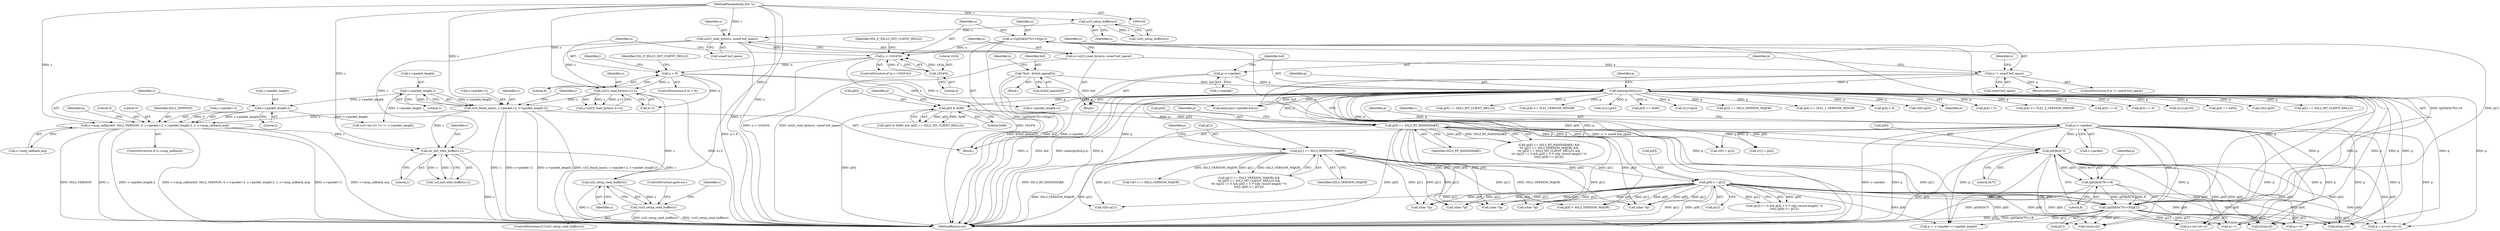 digraph "0_openssl_26a59d9b46574e457870197dffa802871b4c8fc7_0@API" {
"1001097" [label="(Call,ssl3_setup_read_buffer(s))"];
"1001076" [label="(Call,ssl_init_wbio_buffer(s,1))"];
"1000796" [label="(Call,s->msg_callback(0, SSL2_VERSION, 0, s->packet+2, s->packet_length-2, s, s->msg_callback_arg))"];
"1000805" [label="(Call,s->packet_length-2)"];
"1000787" [label="(Call,s->packet_length-2)"];
"1000780" [label="(Call,ssl3_finish_mac(s, s->packet+2, s->packet_length-2))"];
"1000769" [label="(Call,ssl23_read_bytes(s,n+2))"];
"1000197" [label="(Call,ssl23_read_bytes(s, sizeof buf_space))"];
"1000192" [label="(Call,ssl3_setup_buffers(s))"];
"1000146" [label="(MethodParameterIn,SSL *s)"];
"1000759" [label="(Call,n < 9)"];
"1000748" [label="(Call,n > (1024*4))"];
"1000734" [label="(Call,n=((p[0]&0x7f)<<8)|p[1])"];
"1000736" [label="(Call,((p[0]&0x7f)<<8)|p[1])"];
"1000737" [label="(Call,(p[0]&0x7f)<<8)"];
"1000738" [label="(Call,p[0]&0x7f)"];
"1000715" [label="(Call,p=s->packet)"];
"1000219" [label="(Call,p[0] & 0x80)"];
"1000213" [label="(Call,memcpy(buf,p,n))"];
"1000150" [label="(Call,*buf= &(buf_space[0]))"];
"1000208" [label="(Call,p=s->packet)"];
"1000202" [label="(Call,n != sizeof buf_space)"];
"1000195" [label="(Call,n=ssl23_read_bytes(s, sizeof buf_space))"];
"1000428" [label="(Call,p[0] == SSL3_RT_HANDSHAKE)"];
"1000434" [label="(Call,p[1] == SSL3_VERSION_MAJOR)"];
"1000457" [label="(Call,p[9] >= p[1])"];
"1000750" [label="(Call,1024*4)"];
"1001096" [label="(Call,!ssl3_setup_read_buffer(s))"];
"1000782" [label="(Call,s->packet+2)"];
"1000458" [label="(Call,p[9])"];
"1000461" [label="(Call,p[1])"];
"1000192" [label="(Call,ssl3_setup_buffers(s))"];
"1000796" [label="(Call,s->msg_callback(0, SSL2_VERSION, 0, s->packet+2, s->packet_length-2, s, s->msg_callback_arg))"];
"1000739" [label="(Call,p[0])"];
"1000720" [label="(Call,v[0] = p[3])"];
"1001095" [label="(ControlStructure,if (!ssl3_setup_read_buffer(s)))"];
"1000825" [label="(Call,n2s(p,sil))"];
"1001114" [label="(Call,memcpy(s->packet,buf,n))"];
"1000219" [label="(Call,p[0] & 0x80)"];
"1000199" [label="(Call,sizeof buf_space)"];
"1000792" [label="(ControlStructure,if (s->msg_callback))"];
"1000759" [label="(Call,n < 9)"];
"1000445" [label="(Call,(p[3] == 0 && p[4] < 5 /* silly record length? */)\n\t\t\t\t|| (p[9] >= p[1]))"];
"1001000" [label="(Call,p++)"];
"1001078" [label="(Literal,1)"];
"1000208" [label="(Call,p=s->packet)"];
"1000737" [label="(Call,(p[0]&0x7f)<<8)"];
"1000819" [label="(Call,p+=5)"];
"1000432" [label="(Identifier,SSL3_RT_HANDSHAKE)"];
"1000202" [label="(Call,n != sizeof buf_space)"];
"1000440" [label="(Call,p[5] == SSL3_MT_CLIENT_HELLO)"];
"1000760" [label="(Identifier,n)"];
"1000166" [label="(Identifier,n)"];
"1000985" [label="(Call,p <  s->packet+s->packet_length)"];
"1000809" [label="(Literal,2)"];
"1000290" [label="(Call,p[4] >= TLS1_VERSION_MINOR)"];
"1000435" [label="(Call,p[1])"];
"1000722" [label="(Identifier,v)"];
"1000250" [label="(Call,v[1]=p[4])"];
"1001080" [label="(Call,s->packet_length=n)"];
"1000232" [label="(Call,p[3] == 0x00)"];
"1000781" [label="(Identifier,s)"];
"1000794" [label="(Identifier,s)"];
"1000770" [label="(Identifier,s)"];
"1000764" [label="(Identifier,SSL_F_SSL23_GET_CLIENT_HELLO)"];
"1000716" [label="(Identifier,p)"];
"1000743" [label="(Literal,8)"];
"1000977" [label="(Call,p+csl+sil+cl)"];
"1000811" [label="(Call,s->msg_callback_arg)"];
"1000676" [label="(Call,(char *)p)"];
"1000180" [label="(Block,)"];
"1000457" [label="(Call,p[9] >= p[1])"];
"1000282" [label="(Call,v[1]=p[4])"];
"1000269" [label="(Call,p[3] == SSL3_VERSION_MAJOR)"];
"1001098" [label="(Identifier,s)"];
"1000323" [label="(Call,p[4] >= TLS1_1_VERSION_MINOR)"];
"1000736" [label="(Call,((p[0]&0x7f)<<8)|p[1])"];
"1000151" [label="(Identifier,buf)"];
"1000715" [label="(Call,p=s->packet)"];
"1000479" [label="(Call,p[4] < 6)"];
"1000788" [label="(Call,s->packet_length)"];
"1000747" [label="(ControlStructure,if (n > (1024*4)))"];
"1000644" [label="(Call,(char *)p)"];
"1000791" [label="(Literal,2)"];
"1000755" [label="(Identifier,SSL_F_SSL23_GET_CLIENT_HELLO)"];
"1000744" [label="(Call,p[1])"];
"1000223" [label="(Literal,0x80)"];
"1000465" [label="(Call,v[0]=p[1])"];
"1000768" [label="(Identifier,j)"];
"1000204" [label="(Call,sizeof buf_space)"];
"1000429" [label="(Call,p[0])"];
"1000215" [label="(Identifier,p)"];
"1000738" [label="(Call,p[0]&0x7f)"];
"1000748" [label="(Call,n > (1024*4))"];
"1000711" [label="(Block,)"];
"1000734" [label="(Call,n=((p[0]&0x7f)<<8)|p[1])"];
"1000661" [label="(Call,(char *)p)"];
"1000243" [label="(Call,v[0]=p[3])"];
"1000147" [label="(Block,)"];
"1000216" [label="(Identifier,n)"];
"1000822" [label="(Call,n2s(p,csl))"];
"1000452" [label="(Call,p[4] < 5)"];
"1001099" [label="(ControlStructure,goto err;)"];
"1000815" [label="(Identifier,p)"];
"1001076" [label="(Call,ssl_init_wbio_buffer(s,1))"];
"1001075" [label="(Call,!ssl_init_wbio_buffer(s,1))"];
"1000750" [label="(Call,1024*4)"];
"1000780" [label="(Call,ssl3_finish_mac(s, s->packet+2, s->packet_length-2))"];
"1000193" [label="(Identifier,s)"];
"1000727" [label="(Call,v[1] = p[4])"];
"1000717" [label="(Call,s->packet)"];
"1000758" [label="(ControlStructure,if (n < 9))"];
"1000298" [label="(Call,p[4] >= TLS1_2_VERSION_MINOR)"];
"1000226" [label="(Identifier,p)"];
"1000206" [label="(Return,return(n);)"];
"1000447" [label="(Call,p[3] == 0)"];
"1000745" [label="(Identifier,p)"];
"1000771" [label="(Call,n+2)"];
"1000635" [label="(Call,(char *)p)"];
"1000210" [label="(Call,s->packet)"];
"1000203" [label="(Identifier,n)"];
"1001097" [label="(Call,ssl3_setup_read_buffer(s))"];
"1000868" [label="(Call,*(d++) = SSL3_VERSION_MAJOR)"];
"1000150" [label="(Call,*buf= &(buf_space[0]))"];
"1000761" [label="(Literal,9)"];
"1000797" [label="(Literal,0)"];
"1000767" [label="(Call,j=ssl23_read_bytes(s,n+2))"];
"1000201" [label="(ControlStructure,if (n != sizeof buf_space))"];
"1000474" [label="(Call,p[3] == 0)"];
"1000799" [label="(Literal,0)"];
"1000220" [label="(Call,p[0])"];
"1000433" [label="(Call,(p[1] == SSL3_VERSION_MAJOR) &&\n\t\t\t (p[5] == SSL3_MT_CLIENT_HELLO) &&\n\t\t\t ((p[3] == 0 && p[4] < 5 /* silly record length? */)\n\t\t\t\t|| (p[9] >= p[1])))"];
"1000197" [label="(Call,ssl23_read_bytes(s, sizeof buf_space))"];
"1000209" [label="(Identifier,p)"];
"1000442" [label="(Identifier,p)"];
"1000438" [label="(Identifier,SSL3_VERSION_MAJOR)"];
"1000501" [label="(Call,v[1]=p[10])"];
"1000490" [label="(Call,p[9] > SSL3_VERSION_MAJOR)"];
"1000975" [label="(Call,p = p+csl+sil+cl)"];
"1000427" [label="(Call,(p[0] == SSL3_RT_HANDSHAKE) &&\n\t\t\t (p[1] == SSL3_VERSION_MAJOR) &&\n\t\t\t (p[5] == SSL3_MT_CLIENT_HELLO) &&\n\t\t\t ((p[3] == 0 && p[4] < 5 /* silly record length? */)\n\t\t\t\t|| (p[9] >= p[1])))"];
"1000218" [label="(Call,(p[0] & 0x80) && (p[2] == SSL2_MT_CLIENT_HELLO))"];
"1000207" [label="(Identifier,n)"];
"1000214" [label="(Identifier,buf)"];
"1000221" [label="(Identifier,p)"];
"1001077" [label="(Identifier,s)"];
"1000841" [label="(Call,(csl+sil+cl+11) != s->packet_length)"];
"1000798" [label="(Identifier,SSL2_VERSION)"];
"1000800" [label="(Call,s->packet+2)"];
"1000237" [label="(Call,p[4] == 0x02)"];
"1000152" [label="(Call,&(buf_space[0]))"];
"1000196" [label="(Identifier,n)"];
"1000787" [label="(Call,s->packet_length-2)"];
"1000752" [label="(Literal,4)"];
"1001102" [label="(Identifier,s)"];
"1000195" [label="(Call,n=ssl23_read_bytes(s, sizeof buf_space))"];
"1000275" [label="(Call,v[0]=p[3])"];
"1000749" [label="(Identifier,n)"];
"1001274" [label="(MethodReturn,int)"];
"1000751" [label="(Literal,1024)"];
"1001096" [label="(Call,!ssl3_setup_read_buffer(s))"];
"1000735" [label="(Identifier,n)"];
"1000428" [label="(Call,p[0] == SSL3_RT_HANDSHAKE)"];
"1000805" [label="(Call,s->packet_length-2)"];
"1000742" [label="(Literal,0x7f)"];
"1000769" [label="(Call,ssl23_read_bytes(s,n+2))"];
"1000224" [label="(Call,p[2] == SSL2_MT_CLIENT_HELLO)"];
"1000198" [label="(Identifier,s)"];
"1000653" [label="(Call,(char *)p)"];
"1000191" [label="(Call,!ssl3_setup_buffers(s))"];
"1000436" [label="(Identifier,p)"];
"1000828" [label="(Call,n2s(p,cl))"];
"1000810" [label="(Identifier,s)"];
"1000806" [label="(Call,s->packet_length)"];
"1000146" [label="(MethodParameterIn,SSL *s)"];
"1000434" [label="(Call,p[1] == SSL3_VERSION_MAJOR)"];
"1000213" [label="(Call,memcpy(buf,p,n))"];
"1001097" -> "1001096"  [label="AST: "];
"1001097" -> "1001098"  [label="CFG: "];
"1001098" -> "1001097"  [label="AST: "];
"1001096" -> "1001097"  [label="CFG: "];
"1001097" -> "1001274"  [label="DDG: s"];
"1001097" -> "1001096"  [label="DDG: s"];
"1001076" -> "1001097"  [label="DDG: s"];
"1000146" -> "1001097"  [label="DDG: s"];
"1001076" -> "1001075"  [label="AST: "];
"1001076" -> "1001078"  [label="CFG: "];
"1001077" -> "1001076"  [label="AST: "];
"1001078" -> "1001076"  [label="AST: "];
"1001075" -> "1001076"  [label="CFG: "];
"1001076" -> "1001274"  [label="DDG: s"];
"1001076" -> "1001075"  [label="DDG: s"];
"1001076" -> "1001075"  [label="DDG: 1"];
"1000796" -> "1001076"  [label="DDG: s"];
"1000780" -> "1001076"  [label="DDG: s"];
"1000197" -> "1001076"  [label="DDG: s"];
"1000146" -> "1001076"  [label="DDG: s"];
"1000796" -> "1000792"  [label="AST: "];
"1000796" -> "1000811"  [label="CFG: "];
"1000797" -> "1000796"  [label="AST: "];
"1000798" -> "1000796"  [label="AST: "];
"1000799" -> "1000796"  [label="AST: "];
"1000800" -> "1000796"  [label="AST: "];
"1000805" -> "1000796"  [label="AST: "];
"1000810" -> "1000796"  [label="AST: "];
"1000811" -> "1000796"  [label="AST: "];
"1000815" -> "1000796"  [label="CFG: "];
"1000796" -> "1001274"  [label="DDG: s"];
"1000796" -> "1001274"  [label="DDG: s->packet_length-2"];
"1000796" -> "1001274"  [label="DDG: s->msg_callback(0, SSL2_VERSION, 0, s->packet+2, s->packet_length-2, s, s->msg_callback_arg)"];
"1000796" -> "1001274"  [label="DDG: s->packet+2"];
"1000796" -> "1001274"  [label="DDG: s->msg_callback_arg"];
"1000796" -> "1001274"  [label="DDG: SSL2_VERSION"];
"1000805" -> "1000796"  [label="DDG: s->packet_length"];
"1000805" -> "1000796"  [label="DDG: 2"];
"1000780" -> "1000796"  [label="DDG: s"];
"1000146" -> "1000796"  [label="DDG: s"];
"1000805" -> "1000809"  [label="CFG: "];
"1000806" -> "1000805"  [label="AST: "];
"1000809" -> "1000805"  [label="AST: "];
"1000810" -> "1000805"  [label="CFG: "];
"1000787" -> "1000805"  [label="DDG: s->packet_length"];
"1000805" -> "1000841"  [label="DDG: s->packet_length"];
"1000787" -> "1000780"  [label="AST: "];
"1000787" -> "1000791"  [label="CFG: "];
"1000788" -> "1000787"  [label="AST: "];
"1000791" -> "1000787"  [label="AST: "];
"1000780" -> "1000787"  [label="CFG: "];
"1000787" -> "1000780"  [label="DDG: s->packet_length"];
"1000787" -> "1000780"  [label="DDG: 2"];
"1000787" -> "1000841"  [label="DDG: s->packet_length"];
"1000780" -> "1000711"  [label="AST: "];
"1000781" -> "1000780"  [label="AST: "];
"1000782" -> "1000780"  [label="AST: "];
"1000794" -> "1000780"  [label="CFG: "];
"1000780" -> "1001274"  [label="DDG: ssl3_finish_mac(s, s->packet+2, s->packet_length-2)"];
"1000780" -> "1001274"  [label="DDG: s"];
"1000780" -> "1001274"  [label="DDG: s->packet+2"];
"1000780" -> "1001274"  [label="DDG: s->packet_length-2"];
"1000769" -> "1000780"  [label="DDG: s"];
"1000146" -> "1000780"  [label="DDG: s"];
"1000769" -> "1000767"  [label="AST: "];
"1000769" -> "1000771"  [label="CFG: "];
"1000770" -> "1000769"  [label="AST: "];
"1000771" -> "1000769"  [label="AST: "];
"1000767" -> "1000769"  [label="CFG: "];
"1000769" -> "1001274"  [label="DDG: s"];
"1000769" -> "1001274"  [label="DDG: n+2"];
"1000769" -> "1000767"  [label="DDG: s"];
"1000769" -> "1000767"  [label="DDG: n+2"];
"1000197" -> "1000769"  [label="DDG: s"];
"1000146" -> "1000769"  [label="DDG: s"];
"1000759" -> "1000769"  [label="DDG: n"];
"1000197" -> "1000195"  [label="AST: "];
"1000197" -> "1000199"  [label="CFG: "];
"1000198" -> "1000197"  [label="AST: "];
"1000199" -> "1000197"  [label="AST: "];
"1000195" -> "1000197"  [label="CFG: "];
"1000197" -> "1001274"  [label="DDG: s"];
"1000197" -> "1000195"  [label="DDG: s"];
"1000192" -> "1000197"  [label="DDG: s"];
"1000146" -> "1000197"  [label="DDG: s"];
"1000192" -> "1000191"  [label="AST: "];
"1000192" -> "1000193"  [label="CFG: "];
"1000193" -> "1000192"  [label="AST: "];
"1000191" -> "1000192"  [label="CFG: "];
"1000192" -> "1000191"  [label="DDG: s"];
"1000146" -> "1000192"  [label="DDG: s"];
"1000146" -> "1000145"  [label="AST: "];
"1000146" -> "1001274"  [label="DDG: s"];
"1000759" -> "1000758"  [label="AST: "];
"1000759" -> "1000761"  [label="CFG: "];
"1000760" -> "1000759"  [label="AST: "];
"1000761" -> "1000759"  [label="AST: "];
"1000764" -> "1000759"  [label="CFG: "];
"1000768" -> "1000759"  [label="CFG: "];
"1000759" -> "1001274"  [label="DDG: n < 9"];
"1000748" -> "1000759"  [label="DDG: n"];
"1000759" -> "1000771"  [label="DDG: n"];
"1000759" -> "1001080"  [label="DDG: n"];
"1000759" -> "1001114"  [label="DDG: n"];
"1000748" -> "1000747"  [label="AST: "];
"1000748" -> "1000750"  [label="CFG: "];
"1000749" -> "1000748"  [label="AST: "];
"1000750" -> "1000748"  [label="AST: "];
"1000755" -> "1000748"  [label="CFG: "];
"1000760" -> "1000748"  [label="CFG: "];
"1000748" -> "1001274"  [label="DDG: n > (1024*4)"];
"1000748" -> "1001274"  [label="DDG: 1024*4"];
"1000734" -> "1000748"  [label="DDG: n"];
"1000750" -> "1000748"  [label="DDG: 1024"];
"1000750" -> "1000748"  [label="DDG: 4"];
"1000734" -> "1000711"  [label="AST: "];
"1000734" -> "1000736"  [label="CFG: "];
"1000735" -> "1000734"  [label="AST: "];
"1000736" -> "1000734"  [label="AST: "];
"1000749" -> "1000734"  [label="CFG: "];
"1000734" -> "1001274"  [label="DDG: ((p[0]&0x7f)<<8)|p[1]"];
"1000736" -> "1000734"  [label="DDG: (p[0]&0x7f)<<8"];
"1000736" -> "1000734"  [label="DDG: p[1]"];
"1000736" -> "1000744"  [label="CFG: "];
"1000737" -> "1000736"  [label="AST: "];
"1000744" -> "1000736"  [label="AST: "];
"1000736" -> "1001274"  [label="DDG: p[1]"];
"1000736" -> "1001274"  [label="DDG: (p[0]&0x7f)<<8"];
"1000737" -> "1000736"  [label="DDG: p[0]&0x7f"];
"1000737" -> "1000736"  [label="DDG: 8"];
"1000434" -> "1000736"  [label="DDG: p[1]"];
"1000457" -> "1000736"  [label="DDG: p[1]"];
"1000715" -> "1000736"  [label="DDG: p"];
"1000213" -> "1000736"  [label="DDG: p"];
"1000736" -> "1000819"  [label="DDG: p[1]"];
"1000736" -> "1000822"  [label="DDG: p[1]"];
"1000736" -> "1000825"  [label="DDG: p[1]"];
"1000736" -> "1000828"  [label="DDG: p[1]"];
"1000736" -> "1000975"  [label="DDG: p[1]"];
"1000736" -> "1000977"  [label="DDG: p[1]"];
"1000736" -> "1000985"  [label="DDG: p[1]"];
"1000736" -> "1001000"  [label="DDG: p[1]"];
"1000737" -> "1000743"  [label="CFG: "];
"1000738" -> "1000737"  [label="AST: "];
"1000743" -> "1000737"  [label="AST: "];
"1000745" -> "1000737"  [label="CFG: "];
"1000737" -> "1001274"  [label="DDG: p[0]&0x7f"];
"1000738" -> "1000737"  [label="DDG: p[0]"];
"1000738" -> "1000737"  [label="DDG: 0x7f"];
"1000738" -> "1000742"  [label="CFG: "];
"1000739" -> "1000738"  [label="AST: "];
"1000742" -> "1000738"  [label="AST: "];
"1000743" -> "1000738"  [label="CFG: "];
"1000738" -> "1001274"  [label="DDG: p[0]"];
"1000715" -> "1000738"  [label="DDG: p"];
"1000219" -> "1000738"  [label="DDG: p[0]"];
"1000428" -> "1000738"  [label="DDG: p[0]"];
"1000738" -> "1000819"  [label="DDG: p[0]"];
"1000738" -> "1000822"  [label="DDG: p[0]"];
"1000738" -> "1000825"  [label="DDG: p[0]"];
"1000738" -> "1000828"  [label="DDG: p[0]"];
"1000738" -> "1000975"  [label="DDG: p[0]"];
"1000738" -> "1000977"  [label="DDG: p[0]"];
"1000738" -> "1000985"  [label="DDG: p[0]"];
"1000738" -> "1001000"  [label="DDG: p[0]"];
"1000715" -> "1000711"  [label="AST: "];
"1000715" -> "1000717"  [label="CFG: "];
"1000716" -> "1000715"  [label="AST: "];
"1000717" -> "1000715"  [label="AST: "];
"1000722" -> "1000715"  [label="CFG: "];
"1000715" -> "1001274"  [label="DDG: p"];
"1000715" -> "1001274"  [label="DDG: s->packet"];
"1000715" -> "1000720"  [label="DDG: p"];
"1000715" -> "1000727"  [label="DDG: p"];
"1000715" -> "1000819"  [label="DDG: p"];
"1000715" -> "1000822"  [label="DDG: p"];
"1000715" -> "1000825"  [label="DDG: p"];
"1000715" -> "1000828"  [label="DDG: p"];
"1000715" -> "1000975"  [label="DDG: p"];
"1000715" -> "1000977"  [label="DDG: p"];
"1000715" -> "1000985"  [label="DDG: p"];
"1000715" -> "1001000"  [label="DDG: p"];
"1000219" -> "1000218"  [label="AST: "];
"1000219" -> "1000223"  [label="CFG: "];
"1000220" -> "1000219"  [label="AST: "];
"1000223" -> "1000219"  [label="AST: "];
"1000226" -> "1000219"  [label="CFG: "];
"1000218" -> "1000219"  [label="CFG: "];
"1000219" -> "1001274"  [label="DDG: p[0]"];
"1000219" -> "1000218"  [label="DDG: p[0]"];
"1000219" -> "1000218"  [label="DDG: 0x80"];
"1000213" -> "1000219"  [label="DDG: p"];
"1000219" -> "1000428"  [label="DDG: p[0]"];
"1000213" -> "1000180"  [label="AST: "];
"1000213" -> "1000216"  [label="CFG: "];
"1000214" -> "1000213"  [label="AST: "];
"1000215" -> "1000213"  [label="AST: "];
"1000216" -> "1000213"  [label="AST: "];
"1000221" -> "1000213"  [label="CFG: "];
"1000213" -> "1001274"  [label="DDG: n"];
"1000213" -> "1001274"  [label="DDG: buf"];
"1000213" -> "1001274"  [label="DDG: memcpy(buf,p,n)"];
"1000213" -> "1001274"  [label="DDG: p"];
"1000150" -> "1000213"  [label="DDG: buf"];
"1000208" -> "1000213"  [label="DDG: p"];
"1000202" -> "1000213"  [label="DDG: n"];
"1000213" -> "1000224"  [label="DDG: p"];
"1000213" -> "1000232"  [label="DDG: p"];
"1000213" -> "1000237"  [label="DDG: p"];
"1000213" -> "1000243"  [label="DDG: p"];
"1000213" -> "1000250"  [label="DDG: p"];
"1000213" -> "1000269"  [label="DDG: p"];
"1000213" -> "1000275"  [label="DDG: p"];
"1000213" -> "1000282"  [label="DDG: p"];
"1000213" -> "1000290"  [label="DDG: p"];
"1000213" -> "1000298"  [label="DDG: p"];
"1000213" -> "1000323"  [label="DDG: p"];
"1000213" -> "1000428"  [label="DDG: p"];
"1000213" -> "1000434"  [label="DDG: p"];
"1000213" -> "1000440"  [label="DDG: p"];
"1000213" -> "1000447"  [label="DDG: p"];
"1000213" -> "1000452"  [label="DDG: p"];
"1000213" -> "1000457"  [label="DDG: p"];
"1000213" -> "1000465"  [label="DDG: p"];
"1000213" -> "1000474"  [label="DDG: p"];
"1000213" -> "1000479"  [label="DDG: p"];
"1000213" -> "1000490"  [label="DDG: p"];
"1000213" -> "1000501"  [label="DDG: p"];
"1000213" -> "1000635"  [label="DDG: p"];
"1000213" -> "1000720"  [label="DDG: p"];
"1000213" -> "1000727"  [label="DDG: p"];
"1000213" -> "1000819"  [label="DDG: p"];
"1000213" -> "1000822"  [label="DDG: p"];
"1000213" -> "1000825"  [label="DDG: p"];
"1000213" -> "1000828"  [label="DDG: p"];
"1000213" -> "1000975"  [label="DDG: p"];
"1000213" -> "1000977"  [label="DDG: p"];
"1000213" -> "1000985"  [label="DDG: p"];
"1000213" -> "1001000"  [label="DDG: p"];
"1000213" -> "1001080"  [label="DDG: n"];
"1000213" -> "1001114"  [label="DDG: buf"];
"1000213" -> "1001114"  [label="DDG: n"];
"1000150" -> "1000147"  [label="AST: "];
"1000150" -> "1000152"  [label="CFG: "];
"1000151" -> "1000150"  [label="AST: "];
"1000152" -> "1000150"  [label="AST: "];
"1000166" -> "1000150"  [label="CFG: "];
"1000150" -> "1001274"  [label="DDG: buf"];
"1000150" -> "1001274"  [label="DDG: &(buf_space[0])"];
"1000150" -> "1001114"  [label="DDG: buf"];
"1000208" -> "1000180"  [label="AST: "];
"1000208" -> "1000210"  [label="CFG: "];
"1000209" -> "1000208"  [label="AST: "];
"1000210" -> "1000208"  [label="AST: "];
"1000214" -> "1000208"  [label="CFG: "];
"1000208" -> "1001274"  [label="DDG: s->packet"];
"1000202" -> "1000201"  [label="AST: "];
"1000202" -> "1000204"  [label="CFG: "];
"1000203" -> "1000202"  [label="AST: "];
"1000204" -> "1000202"  [label="AST: "];
"1000207" -> "1000202"  [label="CFG: "];
"1000209" -> "1000202"  [label="CFG: "];
"1000202" -> "1001274"  [label="DDG: n"];
"1000202" -> "1001274"  [label="DDG: n != sizeof buf_space"];
"1000195" -> "1000202"  [label="DDG: n"];
"1000202" -> "1000206"  [label="DDG: n"];
"1000195" -> "1000180"  [label="AST: "];
"1000196" -> "1000195"  [label="AST: "];
"1000203" -> "1000195"  [label="CFG: "];
"1000195" -> "1001274"  [label="DDG: ssl23_read_bytes(s, sizeof buf_space)"];
"1000428" -> "1000427"  [label="AST: "];
"1000428" -> "1000432"  [label="CFG: "];
"1000429" -> "1000428"  [label="AST: "];
"1000432" -> "1000428"  [label="AST: "];
"1000436" -> "1000428"  [label="CFG: "];
"1000427" -> "1000428"  [label="CFG: "];
"1000428" -> "1001274"  [label="DDG: SSL3_RT_HANDSHAKE"];
"1000428" -> "1001274"  [label="DDG: p[0]"];
"1000428" -> "1000427"  [label="DDG: p[0]"];
"1000428" -> "1000427"  [label="DDG: SSL3_RT_HANDSHAKE"];
"1000428" -> "1000635"  [label="DDG: p[0]"];
"1000428" -> "1000644"  [label="DDG: p[0]"];
"1000428" -> "1000653"  [label="DDG: p[0]"];
"1000428" -> "1000661"  [label="DDG: p[0]"];
"1000428" -> "1000676"  [label="DDG: p[0]"];
"1000434" -> "1000433"  [label="AST: "];
"1000434" -> "1000438"  [label="CFG: "];
"1000435" -> "1000434"  [label="AST: "];
"1000438" -> "1000434"  [label="AST: "];
"1000442" -> "1000434"  [label="CFG: "];
"1000433" -> "1000434"  [label="CFG: "];
"1000434" -> "1001274"  [label="DDG: SSL3_VERSION_MAJOR"];
"1000434" -> "1001274"  [label="DDG: p[1]"];
"1000434" -> "1000433"  [label="DDG: p[1]"];
"1000434" -> "1000433"  [label="DDG: SSL3_VERSION_MAJOR"];
"1000434" -> "1000457"  [label="DDG: p[1]"];
"1000434" -> "1000465"  [label="DDG: p[1]"];
"1000434" -> "1000490"  [label="DDG: SSL3_VERSION_MAJOR"];
"1000434" -> "1000635"  [label="DDG: p[1]"];
"1000434" -> "1000644"  [label="DDG: p[1]"];
"1000434" -> "1000653"  [label="DDG: p[1]"];
"1000434" -> "1000661"  [label="DDG: p[1]"];
"1000434" -> "1000676"  [label="DDG: p[1]"];
"1000434" -> "1000868"  [label="DDG: SSL3_VERSION_MAJOR"];
"1000457" -> "1000445"  [label="AST: "];
"1000457" -> "1000461"  [label="CFG: "];
"1000458" -> "1000457"  [label="AST: "];
"1000461" -> "1000457"  [label="AST: "];
"1000445" -> "1000457"  [label="CFG: "];
"1000457" -> "1001274"  [label="DDG: p[1]"];
"1000457" -> "1001274"  [label="DDG: p[9]"];
"1000457" -> "1000445"  [label="DDG: p[9]"];
"1000457" -> "1000445"  [label="DDG: p[1]"];
"1000457" -> "1000465"  [label="DDG: p[1]"];
"1000457" -> "1000490"  [label="DDG: p[9]"];
"1000457" -> "1000635"  [label="DDG: p[9]"];
"1000457" -> "1000635"  [label="DDG: p[1]"];
"1000457" -> "1000644"  [label="DDG: p[9]"];
"1000457" -> "1000644"  [label="DDG: p[1]"];
"1000457" -> "1000653"  [label="DDG: p[9]"];
"1000457" -> "1000653"  [label="DDG: p[1]"];
"1000457" -> "1000661"  [label="DDG: p[9]"];
"1000457" -> "1000661"  [label="DDG: p[1]"];
"1000457" -> "1000676"  [label="DDG: p[9]"];
"1000457" -> "1000676"  [label="DDG: p[1]"];
"1000457" -> "1000819"  [label="DDG: p[9]"];
"1000457" -> "1000822"  [label="DDG: p[9]"];
"1000457" -> "1000825"  [label="DDG: p[9]"];
"1000457" -> "1000828"  [label="DDG: p[9]"];
"1000457" -> "1000975"  [label="DDG: p[9]"];
"1000457" -> "1000977"  [label="DDG: p[9]"];
"1000457" -> "1000985"  [label="DDG: p[9]"];
"1000457" -> "1001000"  [label="DDG: p[9]"];
"1000750" -> "1000752"  [label="CFG: "];
"1000751" -> "1000750"  [label="AST: "];
"1000752" -> "1000750"  [label="AST: "];
"1001096" -> "1001095"  [label="AST: "];
"1001099" -> "1001096"  [label="CFG: "];
"1001102" -> "1001096"  [label="CFG: "];
"1001096" -> "1001274"  [label="DDG: ssl3_setup_read_buffer(s)"];
"1001096" -> "1001274"  [label="DDG: !ssl3_setup_read_buffer(s)"];
}
